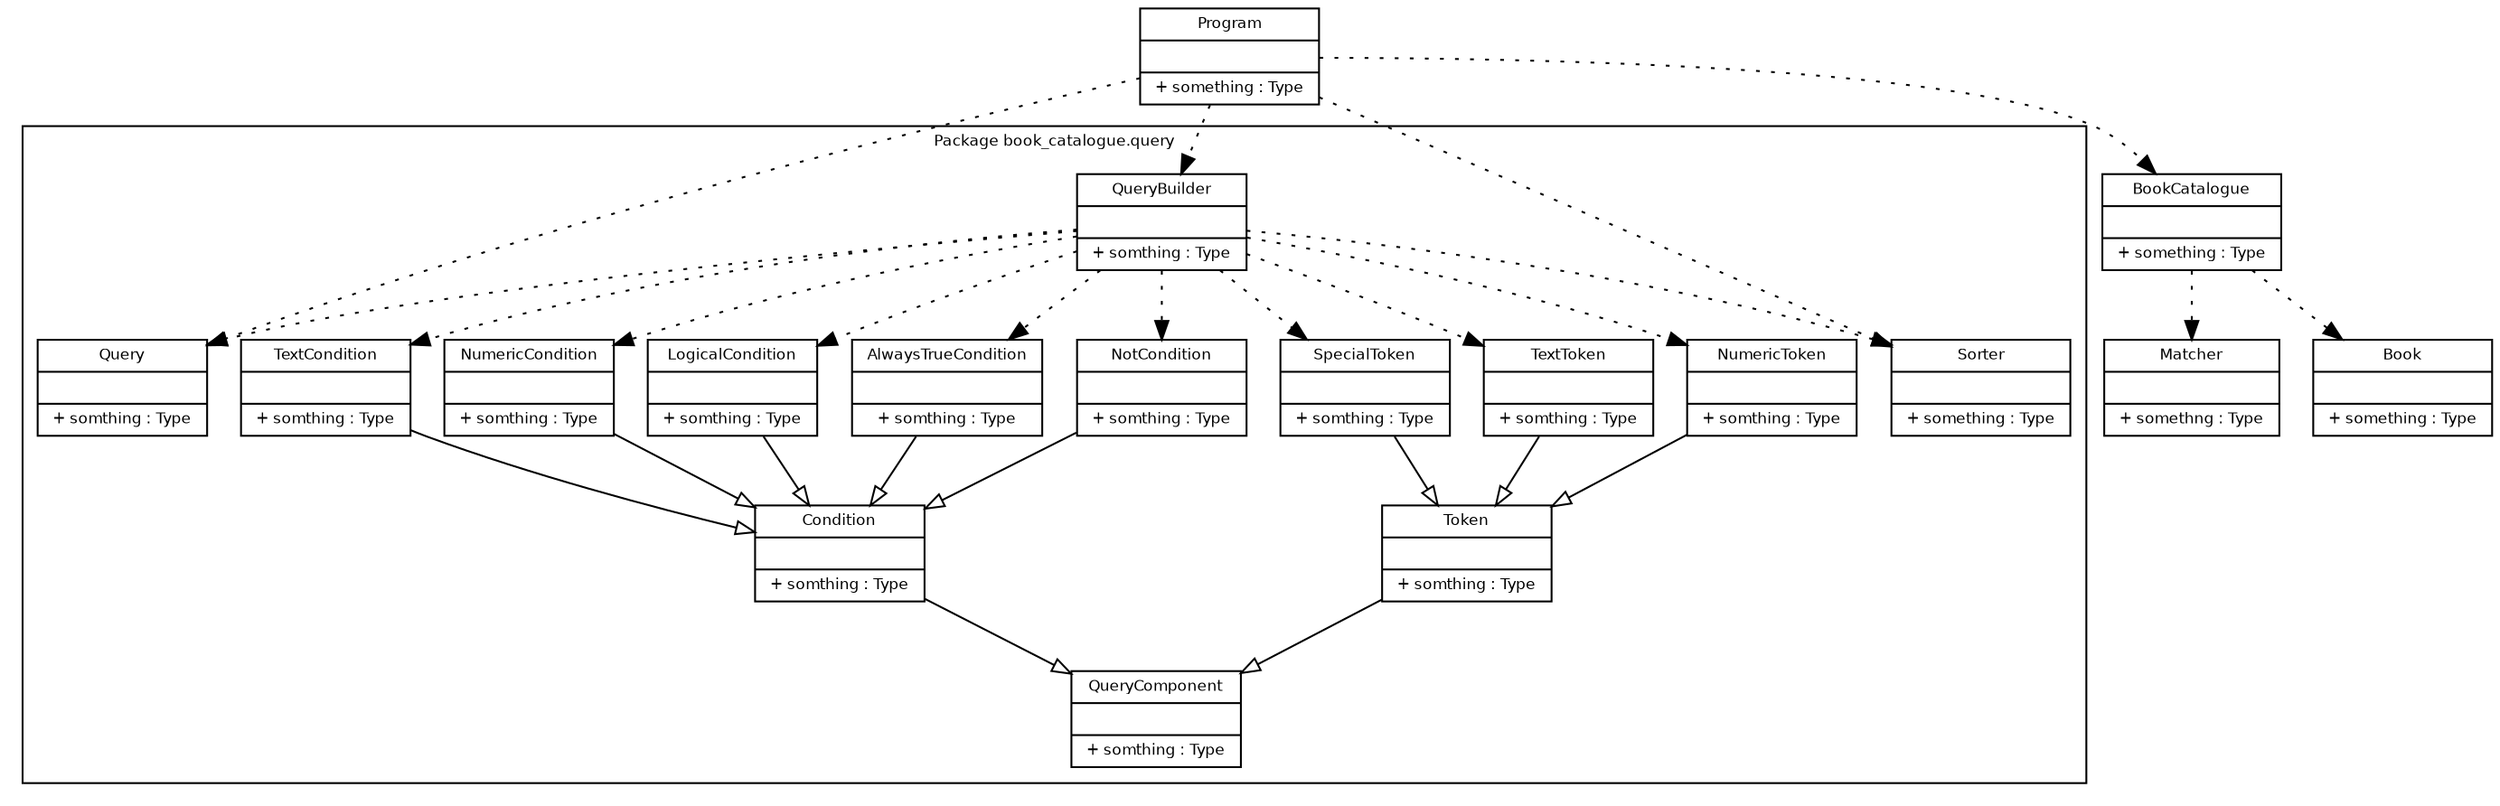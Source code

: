 digraph UML {
    fontname = "Bitstream Vera Sans"
    fontsize = 8

    node [
        fontname = "Bitstream Vera Sans"
        fontsize = 8
        shape = "record"
    ]

    edge [
        arrowhead = "empty"
        fontname = "Bitstream Vera Sans"
        fontsize = 8
    ]

    subgraph clusterQueryPackage {
        label = "Package book_catalogue.query";

        QueryComponent [
            label = "{QueryComponent||+ somthing : Type}"
        ]

        Token [
            label = "{Token||+ somthing : Type}"
        ]

        Token -> QueryComponent;

        TextToken [
            label = "{TextToken||+ somthing : Type}"
        ]

        TextToken -> Token;

        NumericToken [
            label = "{NumericToken||+ somthing : Type}"
        ]

        NumericToken -> Token;

        SpecialToken [
            label = "{SpecialToken||+ somthing : Type}"
        ]

        SpecialToken -> Token;

        Condition [
            label = "{Condition||+ somthing : Type}"
        ]

        Condition -> QueryComponent;

        TextCondition [
            label = "{TextCondition||+ somthing : Type}"
        ]

        TextCondition -> Condition;

        NumericCondition [
            label = "{NumericCondition||+ somthing : Type}"
        ]

        NumericCondition -> Condition;

        LogicalCondition [
            label = "{LogicalCondition||+ somthing : Type}"
        ]

        LogicalCondition -> Condition;

        AlwaysTrueCondition [
            label = "{AlwaysTrueCondition||+ somthing : Type}"
        ]

        AlwaysTrueCondition -> Condition;

        NotCondition [
            label = "{NotCondition||+ somthing : Type}"
        ]

        NotCondition -> Condition;

        Query [
            label = "{Query||+ somthing : Type}"
        ]

        QueryBuilder [
            label = "{QueryBuilder||+ somthing : Type}"
        ]

        Sorter [
            label = "{Sorter||+ something : Type}"
        ]

        edge [
            arrowhead = "normal"
            style = "dotted"
        ]

        QueryBuilder -> TextCondition;
        QueryBuilder -> NumericCondition;
        QueryBuilder -> LogicalCondition;
        QueryBuilder -> AlwaysTrueCondition;
        QueryBuilder -> NotCondition;
        QueryBuilder -> SpecialToken;
        QueryBuilder -> NumericToken;
        QueryBuilder -> TextToken;
        QueryBuilder -> Query;
        QueryBuilder -> Sorter;

    }

    Matcher [
        label = "{Matcher||+ somethng : Type}"
    ]

    Book [
        label = "{Book||+ something : Type}"
    ]

    BookCatalogue [
        label = "{BookCatalogue||+ something : Type}"
    ]

    Program [
        label = "{Program||+ something : Type}"
    ]

    edge [
        arrowhead = "normal"
        style = "dotted"
    ]

    Program -> BookCatalogue;
    BookCatalogue -> Matcher;
    BookCatalogue -> Book;
    Program -> QueryBuilder;
    Program -> Query;
    Program -> Sorter;
}

